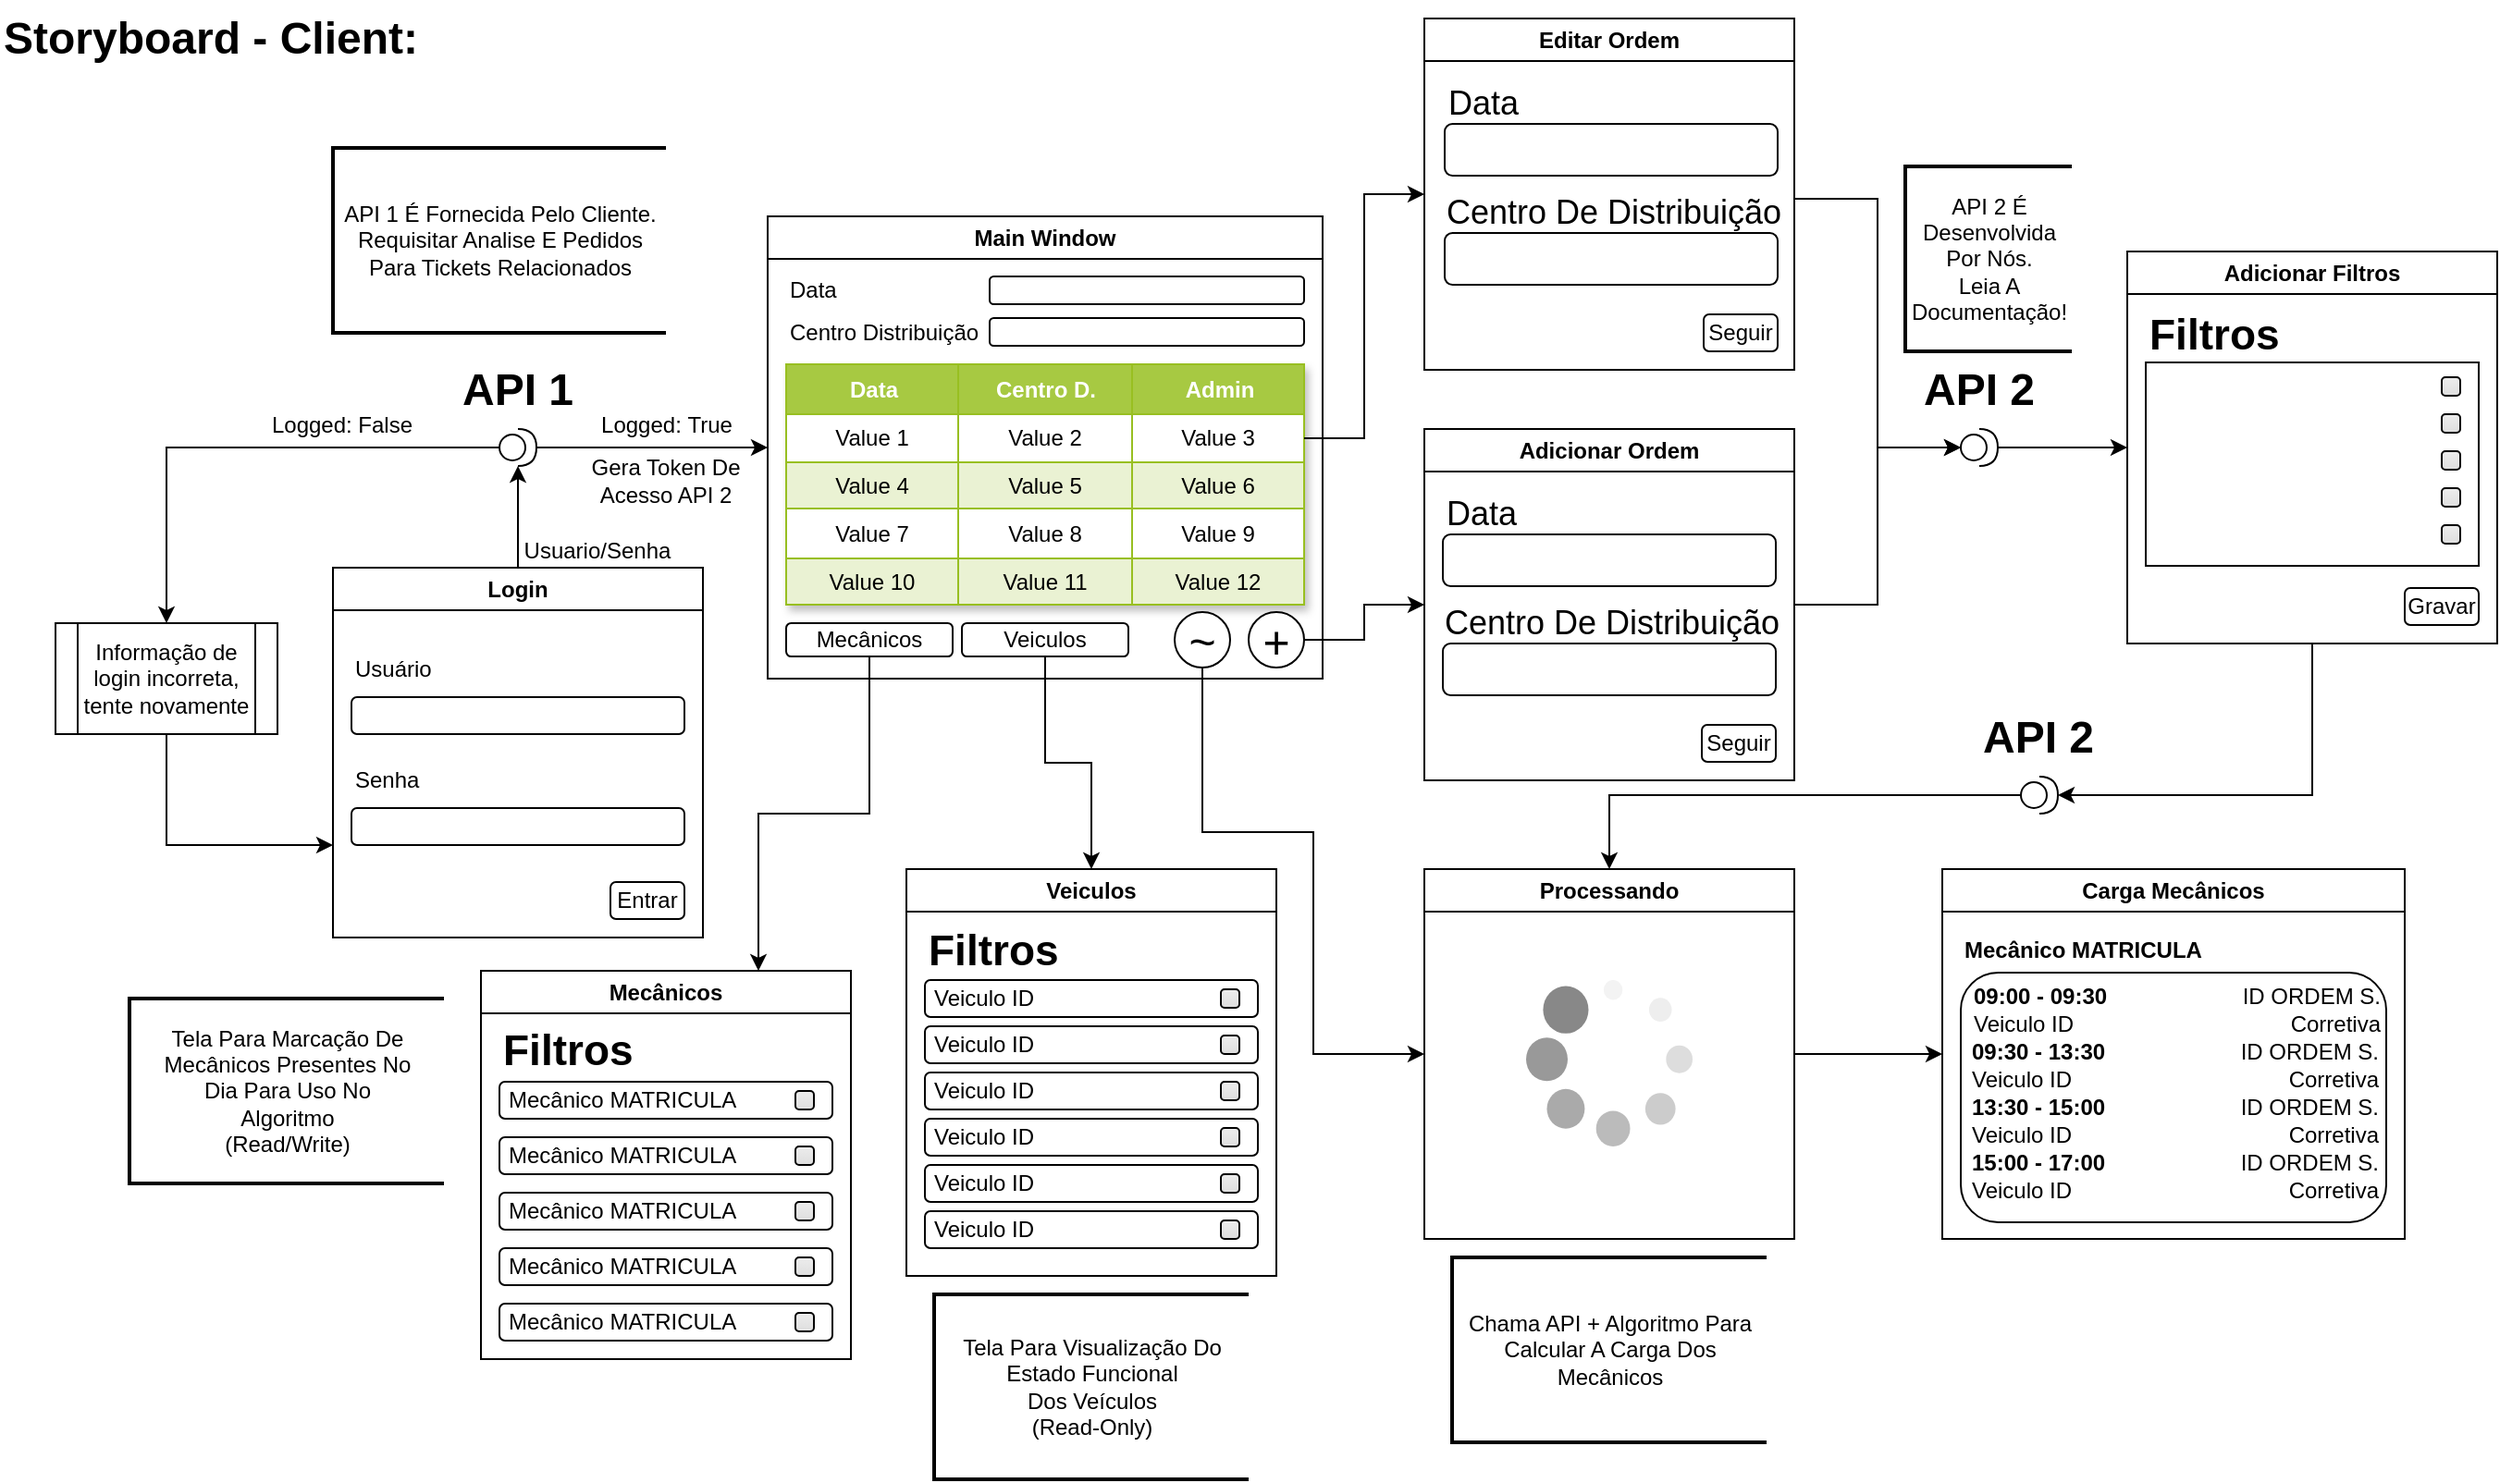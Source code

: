 <mxfile version="24.7.8">
  <diagram name="Página-1" id="UypvzC-vIWpux5qu2Guv">
    <mxGraphModel dx="1631" dy="921" grid="1" gridSize="10" guides="1" tooltips="1" connect="1" arrows="1" fold="1" page="1" pageScale="1" pageWidth="1600" pageHeight="900" math="0" shadow="0">
      <root>
        <mxCell id="0" />
        <mxCell id="1" parent="0" />
        <mxCell id="Pg5OtGE-TrAxUhYsjugq-2" value="Login" style="swimlane;whiteSpace=wrap;html=1;" parent="1" vertex="1">
          <mxGeometry x="190" y="317" width="200" height="200" as="geometry" />
        </mxCell>
        <mxCell id="Pg5OtGE-TrAxUhYsjugq-3" value="Usuário" style="text;html=1;align=left;verticalAlign=middle;resizable=0;points=[];autosize=1;strokeColor=none;fillColor=none;" parent="Pg5OtGE-TrAxUhYsjugq-2" vertex="1">
          <mxGeometry x="10" y="40" width="60" height="30" as="geometry" />
        </mxCell>
        <mxCell id="Pg5OtGE-TrAxUhYsjugq-4" value="Senha" style="text;html=1;align=left;verticalAlign=middle;resizable=0;points=[];autosize=1;strokeColor=none;fillColor=none;" parent="Pg5OtGE-TrAxUhYsjugq-2" vertex="1">
          <mxGeometry x="10" y="100" width="60" height="30" as="geometry" />
        </mxCell>
        <mxCell id="Pg5OtGE-TrAxUhYsjugq-5" value="" style="rounded=1;whiteSpace=wrap;html=1;" parent="Pg5OtGE-TrAxUhYsjugq-2" vertex="1">
          <mxGeometry x="10" y="70" width="180" height="20" as="geometry" />
        </mxCell>
        <mxCell id="Pg5OtGE-TrAxUhYsjugq-6" value="" style="rounded=1;whiteSpace=wrap;html=1;" parent="Pg5OtGE-TrAxUhYsjugq-2" vertex="1">
          <mxGeometry x="10" y="130" width="180" height="20" as="geometry" />
        </mxCell>
        <mxCell id="Pg5OtGE-TrAxUhYsjugq-7" value="Entrar" style="rounded=1;whiteSpace=wrap;html=1;" parent="Pg5OtGE-TrAxUhYsjugq-2" vertex="1">
          <mxGeometry x="150" y="170" width="40" height="20" as="geometry" />
        </mxCell>
        <mxCell id="Pg5OtGE-TrAxUhYsjugq-11" value="" style="endArrow=classic;html=1;rounded=0;exitX=0.5;exitY=0;exitDx=0;exitDy=0;" parent="1" source="Pg5OtGE-TrAxUhYsjugq-2" target="Pg5OtGE-TrAxUhYsjugq-85" edge="1">
          <mxGeometry width="50" height="50" relative="1" as="geometry">
            <mxPoint x="420" y="447" as="sourcePoint" />
            <mxPoint x="290" y="267" as="targetPoint" />
            <Array as="points" />
          </mxGeometry>
        </mxCell>
        <mxCell id="Pg5OtGE-TrAxUhYsjugq-12" value="Usuario/Senha" style="text;html=1;align=center;verticalAlign=middle;whiteSpace=wrap;rounded=0;" parent="1" vertex="1">
          <mxGeometry x="283" y="293" width="100" height="30" as="geometry" />
        </mxCell>
        <mxCell id="Pg5OtGE-TrAxUhYsjugq-13" value="Main Window" style="swimlane;whiteSpace=wrap;html=1;" parent="1" vertex="1">
          <mxGeometry x="425" y="127" width="300" height="250" as="geometry" />
        </mxCell>
        <mxCell id="Pg5OtGE-TrAxUhYsjugq-20" value="" style="rounded=1;whiteSpace=wrap;html=1;" parent="Pg5OtGE-TrAxUhYsjugq-13" vertex="1">
          <mxGeometry x="120" y="32.5" width="170" height="15" as="geometry" />
        </mxCell>
        <mxCell id="Pg5OtGE-TrAxUhYsjugq-21" value="" style="rounded=1;whiteSpace=wrap;html=1;" parent="Pg5OtGE-TrAxUhYsjugq-13" vertex="1">
          <mxGeometry x="120" y="55" width="170" height="15" as="geometry" />
        </mxCell>
        <mxCell id="Pg5OtGE-TrAxUhYsjugq-22" value="Data" style="text;html=1;align=left;verticalAlign=middle;whiteSpace=wrap;rounded=0;" parent="Pg5OtGE-TrAxUhYsjugq-13" vertex="1">
          <mxGeometry x="10" y="25" width="60" height="30" as="geometry" />
        </mxCell>
        <mxCell id="Pg5OtGE-TrAxUhYsjugq-23" value="Centro Distribuição" style="text;html=1;align=left;verticalAlign=middle;whiteSpace=wrap;rounded=0;" parent="Pg5OtGE-TrAxUhYsjugq-13" vertex="1">
          <mxGeometry x="10" y="47.5" width="110" height="30" as="geometry" />
        </mxCell>
        <mxCell id="Pg5OtGE-TrAxUhYsjugq-63" value="Assets" style="childLayout=tableLayout;recursiveResize=0;strokeColor=#98bf21;fillColor=#A7C942;shadow=1;" parent="Pg5OtGE-TrAxUhYsjugq-13" vertex="1">
          <mxGeometry x="10" y="80" width="280" height="130" as="geometry" />
        </mxCell>
        <mxCell id="Pg5OtGE-TrAxUhYsjugq-64" style="shape=tableRow;horizontal=0;startSize=0;swimlaneHead=0;swimlaneBody=0;top=0;left=0;bottom=0;right=0;dropTarget=0;collapsible=0;recursiveResize=0;expand=0;fontStyle=0;strokeColor=inherit;fillColor=#ffffff;" parent="Pg5OtGE-TrAxUhYsjugq-63" vertex="1">
          <mxGeometry width="280" height="27" as="geometry" />
        </mxCell>
        <mxCell id="Pg5OtGE-TrAxUhYsjugq-65" value="Data" style="connectable=0;recursiveResize=0;strokeColor=inherit;fillColor=#A7C942;align=center;fontStyle=1;fontColor=#FFFFFF;html=1;" parent="Pg5OtGE-TrAxUhYsjugq-64" vertex="1">
          <mxGeometry width="93" height="27" as="geometry">
            <mxRectangle width="93" height="27" as="alternateBounds" />
          </mxGeometry>
        </mxCell>
        <mxCell id="Pg5OtGE-TrAxUhYsjugq-66" value="Centro D." style="connectable=0;recursiveResize=0;strokeColor=inherit;fillColor=#A7C942;align=center;fontStyle=1;fontColor=#FFFFFF;html=1;" parent="Pg5OtGE-TrAxUhYsjugq-64" vertex="1">
          <mxGeometry x="93" width="94" height="27" as="geometry">
            <mxRectangle width="94" height="27" as="alternateBounds" />
          </mxGeometry>
        </mxCell>
        <mxCell id="Pg5OtGE-TrAxUhYsjugq-67" value="Admin" style="connectable=0;recursiveResize=0;strokeColor=inherit;fillColor=#A7C942;align=center;fontStyle=1;fontColor=#FFFFFF;html=1;" parent="Pg5OtGE-TrAxUhYsjugq-64" vertex="1">
          <mxGeometry x="187" width="93" height="27" as="geometry">
            <mxRectangle width="93" height="27" as="alternateBounds" />
          </mxGeometry>
        </mxCell>
        <mxCell id="Pg5OtGE-TrAxUhYsjugq-68" value="" style="shape=tableRow;horizontal=0;startSize=0;swimlaneHead=0;swimlaneBody=0;top=0;left=0;bottom=0;right=0;dropTarget=0;collapsible=0;recursiveResize=0;expand=0;fontStyle=0;strokeColor=inherit;fillColor=#ffffff;" parent="Pg5OtGE-TrAxUhYsjugq-63" vertex="1">
          <mxGeometry y="27" width="280" height="26" as="geometry" />
        </mxCell>
        <mxCell id="Pg5OtGE-TrAxUhYsjugq-69" value="Value 1" style="connectable=0;recursiveResize=0;strokeColor=inherit;fillColor=inherit;align=center;whiteSpace=wrap;html=1;" parent="Pg5OtGE-TrAxUhYsjugq-68" vertex="1">
          <mxGeometry width="93" height="26" as="geometry">
            <mxRectangle width="93" height="26" as="alternateBounds" />
          </mxGeometry>
        </mxCell>
        <mxCell id="Pg5OtGE-TrAxUhYsjugq-70" value="Value 2" style="connectable=0;recursiveResize=0;strokeColor=inherit;fillColor=inherit;align=center;whiteSpace=wrap;html=1;" parent="Pg5OtGE-TrAxUhYsjugq-68" vertex="1">
          <mxGeometry x="93" width="94" height="26" as="geometry">
            <mxRectangle width="94" height="26" as="alternateBounds" />
          </mxGeometry>
        </mxCell>
        <mxCell id="Pg5OtGE-TrAxUhYsjugq-71" value="Value 3" style="connectable=0;recursiveResize=0;strokeColor=inherit;fillColor=inherit;align=center;whiteSpace=wrap;html=1;" parent="Pg5OtGE-TrAxUhYsjugq-68" vertex="1">
          <mxGeometry x="187" width="93" height="26" as="geometry">
            <mxRectangle width="93" height="26" as="alternateBounds" />
          </mxGeometry>
        </mxCell>
        <mxCell id="Pg5OtGE-TrAxUhYsjugq-72" value="" style="shape=tableRow;horizontal=0;startSize=0;swimlaneHead=0;swimlaneBody=0;top=0;left=0;bottom=0;right=0;dropTarget=0;collapsible=0;recursiveResize=0;expand=0;fontStyle=1;strokeColor=inherit;fillColor=#EAF2D3;" parent="Pg5OtGE-TrAxUhYsjugq-63" vertex="1">
          <mxGeometry y="53" width="280" height="25" as="geometry" />
        </mxCell>
        <mxCell id="Pg5OtGE-TrAxUhYsjugq-73" value="Value 4" style="connectable=0;recursiveResize=0;strokeColor=inherit;fillColor=inherit;whiteSpace=wrap;html=1;" parent="Pg5OtGE-TrAxUhYsjugq-72" vertex="1">
          <mxGeometry width="93" height="25" as="geometry">
            <mxRectangle width="93" height="25" as="alternateBounds" />
          </mxGeometry>
        </mxCell>
        <mxCell id="Pg5OtGE-TrAxUhYsjugq-74" value="Value 5" style="connectable=0;recursiveResize=0;strokeColor=inherit;fillColor=inherit;whiteSpace=wrap;html=1;" parent="Pg5OtGE-TrAxUhYsjugq-72" vertex="1">
          <mxGeometry x="93" width="94" height="25" as="geometry">
            <mxRectangle width="94" height="25" as="alternateBounds" />
          </mxGeometry>
        </mxCell>
        <mxCell id="Pg5OtGE-TrAxUhYsjugq-75" value="Value 6" style="connectable=0;recursiveResize=0;strokeColor=inherit;fillColor=inherit;whiteSpace=wrap;html=1;" parent="Pg5OtGE-TrAxUhYsjugq-72" vertex="1">
          <mxGeometry x="187" width="93" height="25" as="geometry">
            <mxRectangle width="93" height="25" as="alternateBounds" />
          </mxGeometry>
        </mxCell>
        <mxCell id="Pg5OtGE-TrAxUhYsjugq-76" value="" style="shape=tableRow;horizontal=0;startSize=0;swimlaneHead=0;swimlaneBody=0;top=0;left=0;bottom=0;right=0;dropTarget=0;collapsible=0;recursiveResize=0;expand=0;fontStyle=0;strokeColor=inherit;fillColor=#ffffff;" parent="Pg5OtGE-TrAxUhYsjugq-63" vertex="1">
          <mxGeometry y="78" width="280" height="27" as="geometry" />
        </mxCell>
        <mxCell id="Pg5OtGE-TrAxUhYsjugq-77" value="Value 7" style="connectable=0;recursiveResize=0;strokeColor=inherit;fillColor=inherit;fontStyle=0;align=center;whiteSpace=wrap;html=1;" parent="Pg5OtGE-TrAxUhYsjugq-76" vertex="1">
          <mxGeometry width="93" height="27" as="geometry">
            <mxRectangle width="93" height="27" as="alternateBounds" />
          </mxGeometry>
        </mxCell>
        <mxCell id="Pg5OtGE-TrAxUhYsjugq-78" value="Value 8" style="connectable=0;recursiveResize=0;strokeColor=inherit;fillColor=inherit;fontStyle=0;align=center;whiteSpace=wrap;html=1;" parent="Pg5OtGE-TrAxUhYsjugq-76" vertex="1">
          <mxGeometry x="93" width="94" height="27" as="geometry">
            <mxRectangle width="94" height="27" as="alternateBounds" />
          </mxGeometry>
        </mxCell>
        <mxCell id="Pg5OtGE-TrAxUhYsjugq-79" value="Value 9" style="connectable=0;recursiveResize=0;strokeColor=inherit;fillColor=inherit;fontStyle=0;align=center;whiteSpace=wrap;html=1;" parent="Pg5OtGE-TrAxUhYsjugq-76" vertex="1">
          <mxGeometry x="187" width="93" height="27" as="geometry">
            <mxRectangle width="93" height="27" as="alternateBounds" />
          </mxGeometry>
        </mxCell>
        <mxCell id="Pg5OtGE-TrAxUhYsjugq-80" value="" style="shape=tableRow;horizontal=0;startSize=0;swimlaneHead=0;swimlaneBody=0;top=0;left=0;bottom=0;right=0;dropTarget=0;collapsible=0;recursiveResize=0;expand=0;fontStyle=1;strokeColor=inherit;fillColor=#EAF2D3;" parent="Pg5OtGE-TrAxUhYsjugq-63" vertex="1">
          <mxGeometry y="105" width="280" height="25" as="geometry" />
        </mxCell>
        <mxCell id="Pg5OtGE-TrAxUhYsjugq-81" value="Value 10" style="connectable=0;recursiveResize=0;strokeColor=inherit;fillColor=inherit;whiteSpace=wrap;html=1;" parent="Pg5OtGE-TrAxUhYsjugq-80" vertex="1">
          <mxGeometry width="93" height="25" as="geometry">
            <mxRectangle width="93" height="25" as="alternateBounds" />
          </mxGeometry>
        </mxCell>
        <mxCell id="Pg5OtGE-TrAxUhYsjugq-82" value="Value 11" style="connectable=0;recursiveResize=0;strokeColor=inherit;fillColor=inherit;whiteSpace=wrap;html=1;" parent="Pg5OtGE-TrAxUhYsjugq-80" vertex="1">
          <mxGeometry x="93" width="94" height="25" as="geometry">
            <mxRectangle width="94" height="25" as="alternateBounds" />
          </mxGeometry>
        </mxCell>
        <mxCell id="Pg5OtGE-TrAxUhYsjugq-83" value="Value 12" style="connectable=0;recursiveResize=0;strokeColor=inherit;fillColor=inherit;whiteSpace=wrap;html=1;" parent="Pg5OtGE-TrAxUhYsjugq-80" vertex="1">
          <mxGeometry x="187" width="93" height="25" as="geometry">
            <mxRectangle width="93" height="25" as="alternateBounds" />
          </mxGeometry>
        </mxCell>
        <mxCell id="Pg5OtGE-TrAxUhYsjugq-91" value="Mecânicos" style="rounded=1;whiteSpace=wrap;html=1;" parent="Pg5OtGE-TrAxUhYsjugq-13" vertex="1">
          <mxGeometry x="10" y="220" width="90" height="18" as="geometry" />
        </mxCell>
        <mxCell id="Pg5OtGE-TrAxUhYsjugq-93" value="Veiculos" style="rounded=1;whiteSpace=wrap;html=1;" parent="Pg5OtGE-TrAxUhYsjugq-13" vertex="1">
          <mxGeometry x="105" y="220" width="90" height="18" as="geometry" />
        </mxCell>
        <mxCell id="Pg5OtGE-TrAxUhYsjugq-94" value="&lt;div style=&quot;&quot;&gt;&lt;span style=&quot;font-size: 25px; background-color: initial;&quot;&gt;+&lt;/span&gt;&lt;/div&gt;" style="ellipse;whiteSpace=wrap;html=1;aspect=fixed;align=center;" parent="Pg5OtGE-TrAxUhYsjugq-13" vertex="1">
          <mxGeometry x="260" y="214" width="30" height="30" as="geometry" />
        </mxCell>
        <mxCell id="DLG6-hINE5JvA-Bb-kWW-76" value="&lt;div style=&quot;&quot;&gt;&lt;span style=&quot;font-size: 25px;&quot;&gt;~&lt;/span&gt;&lt;/div&gt;" style="ellipse;whiteSpace=wrap;html=1;aspect=fixed;align=center;" vertex="1" parent="Pg5OtGE-TrAxUhYsjugq-13">
          <mxGeometry x="220" y="214" width="30" height="30" as="geometry" />
        </mxCell>
        <mxCell id="DLG6-hINE5JvA-Bb-kWW-80" style="edgeStyle=orthogonalEdgeStyle;rounded=0;orthogonalLoop=1;jettySize=auto;html=1;exitX=0.5;exitY=1;exitDx=0;exitDy=0;entryX=0;entryY=0.75;entryDx=0;entryDy=0;" edge="1" parent="1" source="Pg5OtGE-TrAxUhYsjugq-14" target="Pg5OtGE-TrAxUhYsjugq-2">
          <mxGeometry relative="1" as="geometry" />
        </mxCell>
        <mxCell id="Pg5OtGE-TrAxUhYsjugq-14" value="Informação de login incorreta, tente novamente" style="shape=process;whiteSpace=wrap;html=1;backgroundOutline=1;" parent="1" vertex="1">
          <mxGeometry x="40" y="347" width="120" height="60" as="geometry" />
        </mxCell>
        <mxCell id="Pg5OtGE-TrAxUhYsjugq-16" value="Logged: False" style="text;html=1;align=center;verticalAlign=middle;whiteSpace=wrap;rounded=0;" parent="1" vertex="1">
          <mxGeometry x="150" y="225" width="90" height="30" as="geometry" />
        </mxCell>
        <mxCell id="Pg5OtGE-TrAxUhYsjugq-17" value="" style="endArrow=classic;html=1;rounded=0;exitX=1;exitY=0.5;exitDx=0;exitDy=0;entryX=0;entryY=0.5;entryDx=0;entryDy=0;exitPerimeter=0;" parent="1" source="Pg5OtGE-TrAxUhYsjugq-85" target="Pg5OtGE-TrAxUhYsjugq-13" edge="1">
          <mxGeometry width="50" height="50" relative="1" as="geometry">
            <mxPoint x="325" y="252" as="sourcePoint" />
            <mxPoint x="470" y="395" as="targetPoint" />
            <Array as="points" />
          </mxGeometry>
        </mxCell>
        <mxCell id="Pg5OtGE-TrAxUhYsjugq-18" value="Logged:&amp;nbsp;&lt;span style=&quot;background-color: initial;&quot;&gt;True&lt;/span&gt;" style="text;html=1;align=center;verticalAlign=middle;resizable=0;points=[];autosize=1;strokeColor=none;fillColor=none;" parent="1" vertex="1">
          <mxGeometry x="325" y="225" width="90" height="30" as="geometry" />
        </mxCell>
        <mxCell id="Pg5OtGE-TrAxUhYsjugq-84" value="API 1 É Fornecida Pelo Cliente.&lt;div&gt;Requisitar Analise E Pedidos&lt;/div&gt;&lt;div&gt;Para Tickets Relacionados&lt;/div&gt;" style="strokeWidth=2;html=1;shape=mxgraph.flowchart.annotation_1;align=center;pointerEvents=1;" parent="1" vertex="1">
          <mxGeometry x="190" y="90" width="180" height="100" as="geometry" />
        </mxCell>
        <mxCell id="DLG6-hINE5JvA-Bb-kWW-83" style="edgeStyle=orthogonalEdgeStyle;rounded=0;orthogonalLoop=1;jettySize=auto;html=1;exitX=0;exitY=0.5;exitDx=0;exitDy=0;exitPerimeter=0;entryX=0.5;entryY=0;entryDx=0;entryDy=0;" edge="1" parent="1" source="Pg5OtGE-TrAxUhYsjugq-85" target="Pg5OtGE-TrAxUhYsjugq-14">
          <mxGeometry relative="1" as="geometry" />
        </mxCell>
        <mxCell id="Pg5OtGE-TrAxUhYsjugq-85" value="&lt;h1 style=&quot;&quot;&gt;&lt;br&gt;&lt;/h1&gt;" style="shape=providedRequiredInterface;html=1;verticalLabelPosition=bottom;sketch=0;align=center;" parent="1" vertex="1">
          <mxGeometry x="280" y="242" width="20" height="20" as="geometry" />
        </mxCell>
        <mxCell id="Pg5OtGE-TrAxUhYsjugq-90" value="&lt;h1 style=&quot;margin-top: 0px;&quot;&gt;&lt;span style=&quot;background-color: initial;&quot;&gt;API 1&lt;/span&gt;&lt;br&gt;&lt;/h1&gt;" style="text;html=1;whiteSpace=wrap;overflow=hidden;rounded=0;" parent="1" vertex="1">
          <mxGeometry x="258" y="200" width="64" height="42" as="geometry" />
        </mxCell>
        <mxCell id="DLG6-hINE5JvA-Bb-kWW-4" value="Mecânicos" style="swimlane;whiteSpace=wrap;html=1;" vertex="1" parent="1">
          <mxGeometry x="270" y="535" width="200" height="210" as="geometry" />
        </mxCell>
        <mxCell id="DLG6-hINE5JvA-Bb-kWW-11" value="" style="rounded=1;whiteSpace=wrap;html=1;" vertex="1" parent="DLG6-hINE5JvA-Bb-kWW-4">
          <mxGeometry x="10" y="180" width="180" height="20" as="geometry" />
        </mxCell>
        <mxCell id="DLG6-hINE5JvA-Bb-kWW-10" value="" style="rounded=1;whiteSpace=wrap;html=1;" vertex="1" parent="DLG6-hINE5JvA-Bb-kWW-4">
          <mxGeometry x="10" y="150" width="180" height="20" as="geometry" />
        </mxCell>
        <mxCell id="DLG6-hINE5JvA-Bb-kWW-9" value="" style="rounded=1;whiteSpace=wrap;html=1;" vertex="1" parent="DLG6-hINE5JvA-Bb-kWW-4">
          <mxGeometry x="10" y="120" width="180" height="20" as="geometry" />
        </mxCell>
        <mxCell id="DLG6-hINE5JvA-Bb-kWW-8" value="" style="rounded=1;whiteSpace=wrap;html=1;" vertex="1" parent="DLG6-hINE5JvA-Bb-kWW-4">
          <mxGeometry x="10" y="90" width="180" height="20" as="geometry" />
        </mxCell>
        <mxCell id="DLG6-hINE5JvA-Bb-kWW-7" value="" style="rounded=1;whiteSpace=wrap;html=1;" vertex="1" parent="DLG6-hINE5JvA-Bb-kWW-4">
          <mxGeometry x="10" y="60" width="180" height="20" as="geometry" />
        </mxCell>
        <mxCell id="DLG6-hINE5JvA-Bb-kWW-13" value="&lt;b&gt;&lt;font style=&quot;font-size: 23px;&quot;&gt;Filtros&lt;/font&gt;&lt;/b&gt;" style="text;html=1;align=left;verticalAlign=middle;whiteSpace=wrap;rounded=0;" vertex="1" parent="DLG6-hINE5JvA-Bb-kWW-4">
          <mxGeometry x="10" y="28" width="107" height="30" as="geometry" />
        </mxCell>
        <mxCell id="DLG6-hINE5JvA-Bb-kWW-14" value="Mecânico MATRICULA" style="text;html=1;align=left;verticalAlign=middle;whiteSpace=wrap;rounded=0;" vertex="1" parent="DLG6-hINE5JvA-Bb-kWW-4">
          <mxGeometry x="13" y="55" width="160" height="30" as="geometry" />
        </mxCell>
        <mxCell id="DLG6-hINE5JvA-Bb-kWW-15" value="Mecânico MATRICULA" style="text;html=1;align=left;verticalAlign=middle;whiteSpace=wrap;rounded=0;" vertex="1" parent="DLG6-hINE5JvA-Bb-kWW-4">
          <mxGeometry x="13" y="85" width="160" height="30" as="geometry" />
        </mxCell>
        <mxCell id="DLG6-hINE5JvA-Bb-kWW-16" value="Mecânico MATRICULA" style="text;html=1;align=left;verticalAlign=middle;whiteSpace=wrap;rounded=0;" vertex="1" parent="DLG6-hINE5JvA-Bb-kWW-4">
          <mxGeometry x="13" y="115" width="160" height="30" as="geometry" />
        </mxCell>
        <mxCell id="DLG6-hINE5JvA-Bb-kWW-17" value="Mecânico MATRICULA" style="text;html=1;align=left;verticalAlign=middle;whiteSpace=wrap;rounded=0;" vertex="1" parent="DLG6-hINE5JvA-Bb-kWW-4">
          <mxGeometry x="13" y="145" width="160" height="30" as="geometry" />
        </mxCell>
        <mxCell id="DLG6-hINE5JvA-Bb-kWW-18" value="Mecânico MATRICULA" style="text;html=1;align=left;verticalAlign=middle;whiteSpace=wrap;rounded=0;" vertex="1" parent="DLG6-hINE5JvA-Bb-kWW-4">
          <mxGeometry x="13" y="175" width="160" height="30" as="geometry" />
        </mxCell>
        <mxCell id="DLG6-hINE5JvA-Bb-kWW-20" value="" style="html=1;shadow=0;dashed=0;shape=mxgraph.bootstrap.checkbox2;labelPosition=right;verticalLabelPosition=middle;align=left;verticalAlign=middle;gradientColor=#DEDEDE;fillColor=#EDEDED;checked=0;spacing=5;checkedFill=#0085FC;checkedStroke=#ffffff;sketch=0;" vertex="1" parent="DLG6-hINE5JvA-Bb-kWW-4">
          <mxGeometry x="170" y="65" width="10" height="10" as="geometry" />
        </mxCell>
        <mxCell id="DLG6-hINE5JvA-Bb-kWW-21" value="" style="html=1;shadow=0;dashed=0;shape=mxgraph.bootstrap.checkbox2;labelPosition=right;verticalLabelPosition=middle;align=left;verticalAlign=middle;gradientColor=#DEDEDE;fillColor=#EDEDED;checked=0;spacing=5;checkedFill=#0085FC;checkedStroke=#ffffff;sketch=0;" vertex="1" parent="DLG6-hINE5JvA-Bb-kWW-4">
          <mxGeometry x="170" y="95" width="10" height="10" as="geometry" />
        </mxCell>
        <mxCell id="DLG6-hINE5JvA-Bb-kWW-22" value="" style="html=1;shadow=0;dashed=0;shape=mxgraph.bootstrap.checkbox2;labelPosition=right;verticalLabelPosition=middle;align=left;verticalAlign=middle;gradientColor=#DEDEDE;fillColor=#EDEDED;checked=0;spacing=5;checkedFill=#0085FC;checkedStroke=#ffffff;sketch=0;" vertex="1" parent="DLG6-hINE5JvA-Bb-kWW-4">
          <mxGeometry x="170" y="125" width="10" height="10" as="geometry" />
        </mxCell>
        <mxCell id="DLG6-hINE5JvA-Bb-kWW-23" value="" style="html=1;shadow=0;dashed=0;shape=mxgraph.bootstrap.checkbox2;labelPosition=right;verticalLabelPosition=middle;align=left;verticalAlign=middle;gradientColor=#DEDEDE;fillColor=#EDEDED;checked=0;spacing=5;checkedFill=#0085FC;checkedStroke=#ffffff;sketch=0;" vertex="1" parent="DLG6-hINE5JvA-Bb-kWW-4">
          <mxGeometry x="170" y="155" width="10" height="10" as="geometry" />
        </mxCell>
        <mxCell id="DLG6-hINE5JvA-Bb-kWW-24" value="" style="html=1;shadow=0;dashed=0;shape=mxgraph.bootstrap.checkbox2;labelPosition=right;verticalLabelPosition=middle;align=left;verticalAlign=middle;gradientColor=#DEDEDE;fillColor=#EDEDED;checked=0;spacing=5;checkedFill=#0085FC;checkedStroke=#ffffff;sketch=0;" vertex="1" parent="DLG6-hINE5JvA-Bb-kWW-4">
          <mxGeometry x="170" y="185" width="10" height="10" as="geometry" />
        </mxCell>
        <mxCell id="DLG6-hINE5JvA-Bb-kWW-5" value="Veiculos" style="swimlane;whiteSpace=wrap;html=1;" vertex="1" parent="1">
          <mxGeometry x="500" y="480" width="200" height="220" as="geometry" />
        </mxCell>
        <mxCell id="DLG6-hINE5JvA-Bb-kWW-30" value="" style="rounded=1;whiteSpace=wrap;html=1;" vertex="1" parent="DLG6-hINE5JvA-Bb-kWW-5">
          <mxGeometry x="10" y="60" width="180" height="20" as="geometry" />
        </mxCell>
        <mxCell id="DLG6-hINE5JvA-Bb-kWW-32" value="" style="html=1;shadow=0;dashed=0;shape=mxgraph.bootstrap.checkbox2;labelPosition=right;verticalLabelPosition=middle;align=left;verticalAlign=middle;gradientColor=#DEDEDE;fillColor=#EDEDED;checked=0;spacing=5;checkedFill=#0085FC;checkedStroke=#ffffff;sketch=0;" vertex="1" parent="DLG6-hINE5JvA-Bb-kWW-5">
          <mxGeometry x="170" y="65" width="10" height="10" as="geometry" />
        </mxCell>
        <mxCell id="DLG6-hINE5JvA-Bb-kWW-33" value="" style="rounded=1;whiteSpace=wrap;html=1;" vertex="1" parent="DLG6-hINE5JvA-Bb-kWW-5">
          <mxGeometry x="10" y="85" width="180" height="20" as="geometry" />
        </mxCell>
        <mxCell id="DLG6-hINE5JvA-Bb-kWW-35" value="" style="html=1;shadow=0;dashed=0;shape=mxgraph.bootstrap.checkbox2;labelPosition=right;verticalLabelPosition=middle;align=left;verticalAlign=middle;gradientColor=#DEDEDE;fillColor=#EDEDED;checked=0;spacing=5;checkedFill=#0085FC;checkedStroke=#ffffff;sketch=0;" vertex="1" parent="DLG6-hINE5JvA-Bb-kWW-5">
          <mxGeometry x="170" y="90" width="10" height="10" as="geometry" />
        </mxCell>
        <mxCell id="DLG6-hINE5JvA-Bb-kWW-36" value="" style="rounded=1;whiteSpace=wrap;html=1;" vertex="1" parent="DLG6-hINE5JvA-Bb-kWW-5">
          <mxGeometry x="10" y="110" width="180" height="20" as="geometry" />
        </mxCell>
        <mxCell id="DLG6-hINE5JvA-Bb-kWW-38" value="" style="html=1;shadow=0;dashed=0;shape=mxgraph.bootstrap.checkbox2;labelPosition=right;verticalLabelPosition=middle;align=left;verticalAlign=middle;gradientColor=#DEDEDE;fillColor=#EDEDED;checked=0;spacing=5;checkedFill=#0085FC;checkedStroke=#ffffff;sketch=0;" vertex="1" parent="DLG6-hINE5JvA-Bb-kWW-5">
          <mxGeometry x="170" y="115" width="10" height="10" as="geometry" />
        </mxCell>
        <mxCell id="DLG6-hINE5JvA-Bb-kWW-39" value="" style="rounded=1;whiteSpace=wrap;html=1;" vertex="1" parent="DLG6-hINE5JvA-Bb-kWW-5">
          <mxGeometry x="10" y="135" width="180" height="20" as="geometry" />
        </mxCell>
        <mxCell id="DLG6-hINE5JvA-Bb-kWW-41" value="" style="html=1;shadow=0;dashed=0;shape=mxgraph.bootstrap.checkbox2;labelPosition=right;verticalLabelPosition=middle;align=left;verticalAlign=middle;gradientColor=#DEDEDE;fillColor=#EDEDED;checked=0;spacing=5;checkedFill=#0085FC;checkedStroke=#ffffff;sketch=0;" vertex="1" parent="DLG6-hINE5JvA-Bb-kWW-5">
          <mxGeometry x="170" y="140" width="10" height="10" as="geometry" />
        </mxCell>
        <mxCell id="DLG6-hINE5JvA-Bb-kWW-42" value="" style="rounded=1;whiteSpace=wrap;html=1;" vertex="1" parent="DLG6-hINE5JvA-Bb-kWW-5">
          <mxGeometry x="10" y="160" width="180" height="20" as="geometry" />
        </mxCell>
        <mxCell id="DLG6-hINE5JvA-Bb-kWW-44" value="" style="html=1;shadow=0;dashed=0;shape=mxgraph.bootstrap.checkbox2;labelPosition=right;verticalLabelPosition=middle;align=left;verticalAlign=middle;gradientColor=#DEDEDE;fillColor=#EDEDED;checked=0;spacing=5;checkedFill=#0085FC;checkedStroke=#ffffff;sketch=0;" vertex="1" parent="DLG6-hINE5JvA-Bb-kWW-5">
          <mxGeometry x="170" y="165" width="10" height="10" as="geometry" />
        </mxCell>
        <mxCell id="DLG6-hINE5JvA-Bb-kWW-45" value="" style="rounded=1;whiteSpace=wrap;html=1;" vertex="1" parent="DLG6-hINE5JvA-Bb-kWW-5">
          <mxGeometry x="10" y="185" width="180" height="20" as="geometry" />
        </mxCell>
        <mxCell id="DLG6-hINE5JvA-Bb-kWW-47" value="" style="html=1;shadow=0;dashed=0;shape=mxgraph.bootstrap.checkbox2;labelPosition=right;verticalLabelPosition=middle;align=left;verticalAlign=middle;gradientColor=#DEDEDE;fillColor=#EDEDED;checked=0;spacing=5;checkedFill=#0085FC;checkedStroke=#ffffff;sketch=0;" vertex="1" parent="DLG6-hINE5JvA-Bb-kWW-5">
          <mxGeometry x="170" y="190" width="10" height="10" as="geometry" />
        </mxCell>
        <mxCell id="DLG6-hINE5JvA-Bb-kWW-49" value="Veiculo ID" style="text;html=1;align=left;verticalAlign=middle;whiteSpace=wrap;rounded=0;" vertex="1" parent="DLG6-hINE5JvA-Bb-kWW-5">
          <mxGeometry x="13" y="55" width="160" height="30" as="geometry" />
        </mxCell>
        <mxCell id="DLG6-hINE5JvA-Bb-kWW-50" value="Veiculo ID" style="text;html=1;align=left;verticalAlign=middle;whiteSpace=wrap;rounded=0;" vertex="1" parent="DLG6-hINE5JvA-Bb-kWW-5">
          <mxGeometry x="13" y="80" width="160" height="30" as="geometry" />
        </mxCell>
        <mxCell id="DLG6-hINE5JvA-Bb-kWW-51" value="Veiculo ID" style="text;html=1;align=left;verticalAlign=middle;whiteSpace=wrap;rounded=0;" vertex="1" parent="DLG6-hINE5JvA-Bb-kWW-5">
          <mxGeometry x="13" y="105" width="160" height="30" as="geometry" />
        </mxCell>
        <mxCell id="DLG6-hINE5JvA-Bb-kWW-52" value="Veiculo ID" style="text;html=1;align=left;verticalAlign=middle;whiteSpace=wrap;rounded=0;" vertex="1" parent="DLG6-hINE5JvA-Bb-kWW-5">
          <mxGeometry x="13" y="130" width="160" height="30" as="geometry" />
        </mxCell>
        <mxCell id="DLG6-hINE5JvA-Bb-kWW-53" value="Veiculo ID" style="text;html=1;align=left;verticalAlign=middle;whiteSpace=wrap;rounded=0;" vertex="1" parent="DLG6-hINE5JvA-Bb-kWW-5">
          <mxGeometry x="13" y="155" width="160" height="30" as="geometry" />
        </mxCell>
        <mxCell id="DLG6-hINE5JvA-Bb-kWW-54" value="Veiculo ID" style="text;html=1;align=left;verticalAlign=middle;whiteSpace=wrap;rounded=0;" vertex="1" parent="DLG6-hINE5JvA-Bb-kWW-5">
          <mxGeometry x="13" y="180" width="160" height="30" as="geometry" />
        </mxCell>
        <mxCell id="DLG6-hINE5JvA-Bb-kWW-60" value="&lt;b&gt;&lt;font style=&quot;font-size: 23px;&quot;&gt;Filtros&lt;/font&gt;&lt;/b&gt;" style="text;html=1;align=left;verticalAlign=middle;whiteSpace=wrap;rounded=0;" vertex="1" parent="DLG6-hINE5JvA-Bb-kWW-5">
          <mxGeometry x="10" y="29" width="107" height="30" as="geometry" />
        </mxCell>
        <mxCell id="DLG6-hINE5JvA-Bb-kWW-25" value="Tela Para Marcação De&lt;div&gt;Mecânicos Presentes No&lt;/div&gt;&lt;div&gt;Dia Para Uso No&lt;/div&gt;&lt;div&gt;Algoritmo&lt;/div&gt;&lt;div&gt;(Read/Write)&lt;/div&gt;" style="strokeWidth=2;html=1;shape=mxgraph.flowchart.annotation_1;align=center;pointerEvents=1;" vertex="1" parent="1">
          <mxGeometry x="80" y="550" width="170" height="100" as="geometry" />
        </mxCell>
        <mxCell id="DLG6-hINE5JvA-Bb-kWW-26" value="Tela Para Visualização Do&lt;br&gt;&lt;div&gt;Estado Funcional&lt;/div&gt;&lt;div&gt;Dos Veículos&lt;/div&gt;&lt;div&gt;(Read-Only)&lt;/div&gt;" style="strokeWidth=2;html=1;shape=mxgraph.flowchart.annotation_1;align=center;pointerEvents=1;" vertex="1" parent="1">
          <mxGeometry x="515" y="710" width="170" height="100" as="geometry" />
        </mxCell>
        <mxCell id="DLG6-hINE5JvA-Bb-kWW-55" value="Adicionar Ordem" style="swimlane;whiteSpace=wrap;html=1;" vertex="1" parent="1">
          <mxGeometry x="780" y="242" width="200" height="190" as="geometry" />
        </mxCell>
        <mxCell id="DLG6-hINE5JvA-Bb-kWW-61" value="" style="rounded=1;whiteSpace=wrap;html=1;" vertex="1" parent="DLG6-hINE5JvA-Bb-kWW-55">
          <mxGeometry x="10" y="57" width="180" height="28" as="geometry" />
        </mxCell>
        <mxCell id="DLG6-hINE5JvA-Bb-kWW-62" value="&lt;font style=&quot;font-size: 18px;&quot;&gt;Data&lt;/font&gt;" style="text;html=1;align=left;verticalAlign=middle;whiteSpace=wrap;rounded=0;" vertex="1" parent="DLG6-hINE5JvA-Bb-kWW-55">
          <mxGeometry x="10" y="31" width="60" height="30" as="geometry" />
        </mxCell>
        <mxCell id="DLG6-hINE5JvA-Bb-kWW-63" value="" style="rounded=1;whiteSpace=wrap;html=1;" vertex="1" parent="DLG6-hINE5JvA-Bb-kWW-55">
          <mxGeometry x="10" y="116" width="180" height="28" as="geometry" />
        </mxCell>
        <mxCell id="DLG6-hINE5JvA-Bb-kWW-64" value="&lt;font style=&quot;font-size: 18px;&quot;&gt;Centro De Distribuição&lt;/font&gt;" style="text;html=1;align=left;verticalAlign=middle;whiteSpace=wrap;rounded=0;" vertex="1" parent="DLG6-hINE5JvA-Bb-kWW-55">
          <mxGeometry x="9" y="90" width="190" height="30" as="geometry" />
        </mxCell>
        <mxCell id="DLG6-hINE5JvA-Bb-kWW-65" value="Seguir" style="rounded=1;whiteSpace=wrap;html=1;" vertex="1" parent="DLG6-hINE5JvA-Bb-kWW-55">
          <mxGeometry x="150" y="160" width="40" height="20" as="geometry" />
        </mxCell>
        <mxCell id="DLG6-hINE5JvA-Bb-kWW-57" value="Editar Ordem" style="swimlane;whiteSpace=wrap;html=1;startSize=23;" vertex="1" parent="1">
          <mxGeometry x="780" y="20" width="200" height="190" as="geometry">
            <mxRectangle x="780" y="20" width="110" height="30" as="alternateBounds" />
          </mxGeometry>
        </mxCell>
        <mxCell id="DLG6-hINE5JvA-Bb-kWW-87" value="" style="rounded=1;whiteSpace=wrap;html=1;" vertex="1" parent="DLG6-hINE5JvA-Bb-kWW-57">
          <mxGeometry x="11" y="57" width="180" height="28" as="geometry" />
        </mxCell>
        <mxCell id="DLG6-hINE5JvA-Bb-kWW-88" value="&lt;font style=&quot;font-size: 18px;&quot;&gt;Data&lt;/font&gt;" style="text;html=1;align=left;verticalAlign=middle;whiteSpace=wrap;rounded=0;" vertex="1" parent="DLG6-hINE5JvA-Bb-kWW-57">
          <mxGeometry x="11" y="31" width="60" height="30" as="geometry" />
        </mxCell>
        <mxCell id="DLG6-hINE5JvA-Bb-kWW-89" value="" style="rounded=1;whiteSpace=wrap;html=1;" vertex="1" parent="DLG6-hINE5JvA-Bb-kWW-57">
          <mxGeometry x="11" y="116" width="180" height="28" as="geometry" />
        </mxCell>
        <mxCell id="DLG6-hINE5JvA-Bb-kWW-90" value="&lt;font style=&quot;font-size: 18px;&quot;&gt;Centro De Distribuição&lt;/font&gt;" style="text;html=1;align=left;verticalAlign=middle;whiteSpace=wrap;rounded=0;" vertex="1" parent="DLG6-hINE5JvA-Bb-kWW-57">
          <mxGeometry x="10" y="90" width="190" height="30" as="geometry" />
        </mxCell>
        <mxCell id="DLG6-hINE5JvA-Bb-kWW-91" value="Seguir" style="rounded=1;whiteSpace=wrap;html=1;" vertex="1" parent="DLG6-hINE5JvA-Bb-kWW-57">
          <mxGeometry x="151" y="160" width="40" height="20" as="geometry" />
        </mxCell>
        <mxCell id="DLG6-hINE5JvA-Bb-kWW-111" style="edgeStyle=orthogonalEdgeStyle;rounded=0;orthogonalLoop=1;jettySize=auto;html=1;exitX=0;exitY=0.5;exitDx=0;exitDy=0;entryX=0.5;entryY=0;entryDx=0;entryDy=0;exitPerimeter=0;" edge="1" parent="1" source="DLG6-hINE5JvA-Bb-kWW-104" target="DLG6-hINE5JvA-Bb-kWW-108">
          <mxGeometry relative="1" as="geometry">
            <Array as="points">
              <mxPoint x="880" y="440" />
            </Array>
          </mxGeometry>
        </mxCell>
        <mxCell id="DLG6-hINE5JvA-Bb-kWW-58" value="Adicionar Filtros" style="swimlane;whiteSpace=wrap;html=1;" vertex="1" parent="1">
          <mxGeometry x="1160" y="146" width="200" height="212" as="geometry" />
        </mxCell>
        <mxCell id="DLG6-hINE5JvA-Bb-kWW-94" value="&lt;b&gt;&lt;font style=&quot;font-size: 23px;&quot;&gt;Filtros&lt;/font&gt;&lt;/b&gt;" style="text;html=1;align=left;verticalAlign=middle;whiteSpace=wrap;rounded=0;" vertex="1" parent="DLG6-hINE5JvA-Bb-kWW-58">
          <mxGeometry x="10" y="30" width="107" height="30" as="geometry" />
        </mxCell>
        <mxCell id="DLG6-hINE5JvA-Bb-kWW-96" value="" style="rounded=0;whiteSpace=wrap;html=1;" vertex="1" parent="DLG6-hINE5JvA-Bb-kWW-58">
          <mxGeometry x="10" y="60" width="180" height="110" as="geometry" />
        </mxCell>
        <mxCell id="DLG6-hINE5JvA-Bb-kWW-95" value="" style="html=1;shadow=0;dashed=0;shape=mxgraph.bootstrap.checkbox2;labelPosition=right;verticalLabelPosition=middle;align=left;verticalAlign=middle;gradientColor=#DEDEDE;fillColor=#EDEDED;checked=0;spacing=5;checkedFill=#0085FC;checkedStroke=#ffffff;sketch=0;" vertex="1" parent="DLG6-hINE5JvA-Bb-kWW-58">
          <mxGeometry x="170" y="68" width="10" height="10" as="geometry" />
        </mxCell>
        <mxCell id="DLG6-hINE5JvA-Bb-kWW-97" value="" style="html=1;shadow=0;dashed=0;shape=mxgraph.bootstrap.checkbox2;labelPosition=right;verticalLabelPosition=middle;align=left;verticalAlign=middle;gradientColor=#DEDEDE;fillColor=#EDEDED;checked=0;spacing=5;checkedFill=#0085FC;checkedStroke=#ffffff;sketch=0;" vertex="1" parent="DLG6-hINE5JvA-Bb-kWW-58">
          <mxGeometry x="170" y="88" width="10" height="10" as="geometry" />
        </mxCell>
        <mxCell id="DLG6-hINE5JvA-Bb-kWW-98" value="" style="html=1;shadow=0;dashed=0;shape=mxgraph.bootstrap.checkbox2;labelPosition=right;verticalLabelPosition=middle;align=left;verticalAlign=middle;gradientColor=#DEDEDE;fillColor=#EDEDED;checked=0;spacing=5;checkedFill=#0085FC;checkedStroke=#ffffff;sketch=0;" vertex="1" parent="DLG6-hINE5JvA-Bb-kWW-58">
          <mxGeometry x="170" y="108" width="10" height="10" as="geometry" />
        </mxCell>
        <mxCell id="DLG6-hINE5JvA-Bb-kWW-99" value="" style="html=1;shadow=0;dashed=0;shape=mxgraph.bootstrap.checkbox2;labelPosition=right;verticalLabelPosition=middle;align=left;verticalAlign=middle;gradientColor=#DEDEDE;fillColor=#EDEDED;checked=0;spacing=5;checkedFill=#0085FC;checkedStroke=#ffffff;sketch=0;" vertex="1" parent="DLG6-hINE5JvA-Bb-kWW-58">
          <mxGeometry x="170" y="128" width="10" height="10" as="geometry" />
        </mxCell>
        <mxCell id="DLG6-hINE5JvA-Bb-kWW-100" value="" style="html=1;shadow=0;dashed=0;shape=mxgraph.bootstrap.checkbox2;labelPosition=right;verticalLabelPosition=middle;align=left;verticalAlign=middle;gradientColor=#DEDEDE;fillColor=#EDEDED;checked=0;spacing=5;checkedFill=#0085FC;checkedStroke=#ffffff;sketch=0;" vertex="1" parent="DLG6-hINE5JvA-Bb-kWW-58">
          <mxGeometry x="170" y="148" width="10" height="10" as="geometry" />
        </mxCell>
        <mxCell id="DLG6-hINE5JvA-Bb-kWW-102" value="Gravar" style="rounded=1;whiteSpace=wrap;html=1;" vertex="1" parent="DLG6-hINE5JvA-Bb-kWW-58">
          <mxGeometry x="150" y="182" width="40" height="20" as="geometry" />
        </mxCell>
        <mxCell id="DLG6-hINE5JvA-Bb-kWW-59" value="&lt;h1 style=&quot;margin-top: 0px;&quot;&gt;Storyboard - Client:&lt;/h1&gt;" style="text;html=1;whiteSpace=wrap;overflow=hidden;rounded=0;" vertex="1" parent="1">
          <mxGeometry x="10" y="10" width="340" height="40" as="geometry" />
        </mxCell>
        <mxCell id="DLG6-hINE5JvA-Bb-kWW-71" style="edgeStyle=orthogonalEdgeStyle;rounded=0;orthogonalLoop=1;jettySize=auto;html=1;exitX=1;exitY=0.5;exitDx=0;exitDy=0;exitPerimeter=0;entryX=0;entryY=0.5;entryDx=0;entryDy=0;" edge="1" parent="1" source="DLG6-hINE5JvA-Bb-kWW-66" target="DLG6-hINE5JvA-Bb-kWW-58">
          <mxGeometry relative="1" as="geometry" />
        </mxCell>
        <mxCell id="DLG6-hINE5JvA-Bb-kWW-66" value="" style="shape=providedRequiredInterface;html=1;verticalLabelPosition=bottom;sketch=0;" vertex="1" parent="1">
          <mxGeometry x="1070" y="242" width="20" height="20" as="geometry" />
        </mxCell>
        <mxCell id="DLG6-hINE5JvA-Bb-kWW-67" value="&lt;h1 style=&quot;margin-top: 0px;&quot;&gt;&lt;span style=&quot;background-color: initial;&quot;&gt;API 2&lt;/span&gt;&lt;br&gt;&lt;/h1&gt;" style="text;html=1;whiteSpace=wrap;overflow=hidden;rounded=0;" vertex="1" parent="1">
          <mxGeometry x="1047.5" y="200" width="65" height="42" as="geometry" />
        </mxCell>
        <mxCell id="DLG6-hINE5JvA-Bb-kWW-68" style="edgeStyle=orthogonalEdgeStyle;rounded=0;orthogonalLoop=1;jettySize=auto;html=1;exitX=1;exitY=0.5;exitDx=0;exitDy=0;entryX=0;entryY=0.5;entryDx=0;entryDy=0;entryPerimeter=0;" edge="1" parent="1" source="DLG6-hINE5JvA-Bb-kWW-55" target="DLG6-hINE5JvA-Bb-kWW-66">
          <mxGeometry relative="1" as="geometry" />
        </mxCell>
        <mxCell id="DLG6-hINE5JvA-Bb-kWW-69" value="API 2 É&lt;div&gt;Desenvolvida&lt;div&gt;Por Nós.&lt;div&gt;Leia A&lt;/div&gt;&lt;div&gt;Documentação!&lt;/div&gt;&lt;/div&gt;&lt;/div&gt;" style="strokeWidth=2;html=1;shape=mxgraph.flowchart.annotation_1;align=center;pointerEvents=1;" vertex="1" parent="1">
          <mxGeometry x="1040" y="100" width="90" height="100" as="geometry" />
        </mxCell>
        <mxCell id="DLG6-hINE5JvA-Bb-kWW-75" value="Gera Token De Acesso API 2" style="text;html=1;align=center;verticalAlign=middle;whiteSpace=wrap;rounded=0;" vertex="1" parent="1">
          <mxGeometry x="315" y="255" width="110" height="30" as="geometry" />
        </mxCell>
        <mxCell id="DLG6-hINE5JvA-Bb-kWW-77" style="edgeStyle=orthogonalEdgeStyle;rounded=0;orthogonalLoop=1;jettySize=auto;html=1;exitX=0.5;exitY=1;exitDx=0;exitDy=0;entryX=0;entryY=0.5;entryDx=0;entryDy=0;" edge="1" parent="1" source="DLG6-hINE5JvA-Bb-kWW-76" target="DLG6-hINE5JvA-Bb-kWW-108">
          <mxGeometry relative="1" as="geometry">
            <mxPoint x="710" y="460" as="targetPoint" />
            <Array as="points">
              <mxPoint x="660" y="460" />
              <mxPoint x="720" y="460" />
              <mxPoint x="720" y="580" />
            </Array>
          </mxGeometry>
        </mxCell>
        <mxCell id="DLG6-hINE5JvA-Bb-kWW-78" style="edgeStyle=orthogonalEdgeStyle;rounded=0;orthogonalLoop=1;jettySize=auto;html=1;exitX=1;exitY=0.5;exitDx=0;exitDy=0;entryX=0;entryY=0.5;entryDx=0;entryDy=0;" edge="1" parent="1" source="Pg5OtGE-TrAxUhYsjugq-94" target="DLG6-hINE5JvA-Bb-kWW-55">
          <mxGeometry relative="1" as="geometry" />
        </mxCell>
        <mxCell id="DLG6-hINE5JvA-Bb-kWW-79" style="edgeStyle=orthogonalEdgeStyle;rounded=0;orthogonalLoop=1;jettySize=auto;html=1;exitX=0.5;exitY=1;exitDx=0;exitDy=0;entryX=0.75;entryY=0;entryDx=0;entryDy=0;" edge="1" parent="1" source="Pg5OtGE-TrAxUhYsjugq-91" target="DLG6-hINE5JvA-Bb-kWW-4">
          <mxGeometry relative="1" as="geometry">
            <mxPoint x="470" y="500" as="targetPoint" />
          </mxGeometry>
        </mxCell>
        <mxCell id="DLG6-hINE5JvA-Bb-kWW-85" style="edgeStyle=orthogonalEdgeStyle;rounded=0;orthogonalLoop=1;jettySize=auto;html=1;exitX=0.5;exitY=1;exitDx=0;exitDy=0;entryX=0.5;entryY=0;entryDx=0;entryDy=0;" edge="1" parent="1" source="Pg5OtGE-TrAxUhYsjugq-93" target="DLG6-hINE5JvA-Bb-kWW-5">
          <mxGeometry relative="1" as="geometry" />
        </mxCell>
        <mxCell id="DLG6-hINE5JvA-Bb-kWW-86" style="edgeStyle=orthogonalEdgeStyle;rounded=0;orthogonalLoop=1;jettySize=auto;html=1;exitX=1;exitY=0.5;exitDx=0;exitDy=0;entryX=0;entryY=0.5;entryDx=0;entryDy=0;" edge="1" parent="1" source="Pg5OtGE-TrAxUhYsjugq-68" target="DLG6-hINE5JvA-Bb-kWW-57">
          <mxGeometry relative="1" as="geometry">
            <mxPoint x="750" y="90" as="targetPoint" />
          </mxGeometry>
        </mxCell>
        <mxCell id="DLG6-hINE5JvA-Bb-kWW-92" style="edgeStyle=orthogonalEdgeStyle;rounded=0;orthogonalLoop=1;jettySize=auto;html=1;exitX=1;exitY=0.25;exitDx=0;exitDy=0;entryX=0;entryY=0.5;entryDx=0;entryDy=0;entryPerimeter=0;" edge="1" parent="1" source="DLG6-hINE5JvA-Bb-kWW-90" target="DLG6-hINE5JvA-Bb-kWW-66">
          <mxGeometry relative="1" as="geometry" />
        </mxCell>
        <mxCell id="DLG6-hINE5JvA-Bb-kWW-104" value="" style="shape=providedRequiredInterface;html=1;verticalLabelPosition=bottom;sketch=0;" vertex="1" parent="1">
          <mxGeometry x="1102.5" y="430" width="20" height="20" as="geometry" />
        </mxCell>
        <mxCell id="DLG6-hINE5JvA-Bb-kWW-105" value="&lt;h1 style=&quot;margin-top: 0px;&quot;&gt;&lt;span style=&quot;background-color: initial;&quot;&gt;API 2&lt;/span&gt;&lt;br&gt;&lt;/h1&gt;" style="text;html=1;whiteSpace=wrap;overflow=hidden;rounded=0;" vertex="1" parent="1">
          <mxGeometry x="1080" y="388" width="65" height="42" as="geometry" />
        </mxCell>
        <mxCell id="DLG6-hINE5JvA-Bb-kWW-106" style="edgeStyle=orthogonalEdgeStyle;rounded=0;orthogonalLoop=1;jettySize=auto;html=1;entryX=1;entryY=0.5;entryDx=0;entryDy=0;entryPerimeter=0;exitX=0.5;exitY=1;exitDx=0;exitDy=0;" edge="1" parent="1" source="DLG6-hINE5JvA-Bb-kWW-58" target="DLG6-hINE5JvA-Bb-kWW-104">
          <mxGeometry relative="1" as="geometry">
            <mxPoint x="1240" y="400" as="sourcePoint" />
          </mxGeometry>
        </mxCell>
        <mxCell id="DLG6-hINE5JvA-Bb-kWW-115" style="edgeStyle=orthogonalEdgeStyle;rounded=0;orthogonalLoop=1;jettySize=auto;html=1;exitX=1;exitY=0.5;exitDx=0;exitDy=0;entryX=0;entryY=0.5;entryDx=0;entryDy=0;" edge="1" parent="1" source="DLG6-hINE5JvA-Bb-kWW-108" target="DLG6-hINE5JvA-Bb-kWW-109">
          <mxGeometry relative="1" as="geometry" />
        </mxCell>
        <mxCell id="DLG6-hINE5JvA-Bb-kWW-108" value="Processando" style="swimlane;whiteSpace=wrap;html=1;" vertex="1" parent="1">
          <mxGeometry x="780" y="480" width="200" height="200" as="geometry" />
        </mxCell>
        <mxCell id="DLG6-hINE5JvA-Bb-kWW-110" value="" style="verticalLabelPosition=bottom;shadow=0;dashed=0;align=center;html=1;verticalAlign=top;strokeWidth=1;shape=mxgraph.mockup.misc.loading_circle_1;pointerEvents=1" vertex="1" parent="DLG6-hINE5JvA-Bb-kWW-108">
          <mxGeometry x="55" y="60" width="90" height="90" as="geometry" />
        </mxCell>
        <mxCell id="DLG6-hINE5JvA-Bb-kWW-109" value="Carga Mecânicos" style="swimlane;whiteSpace=wrap;html=1;" vertex="1" parent="1">
          <mxGeometry x="1060" y="480" width="250" height="200" as="geometry" />
        </mxCell>
        <mxCell id="DLG6-hINE5JvA-Bb-kWW-113" value="" style="rounded=1;whiteSpace=wrap;html=1;" vertex="1" parent="DLG6-hINE5JvA-Bb-kWW-109">
          <mxGeometry x="10" y="56" width="230" height="135" as="geometry" />
        </mxCell>
        <mxCell id="DLG6-hINE5JvA-Bb-kWW-114" value="Mecânico MATRICULA" style="text;html=1;align=left;verticalAlign=middle;whiteSpace=wrap;rounded=0;fontStyle=1" vertex="1" parent="DLG6-hINE5JvA-Bb-kWW-109">
          <mxGeometry x="10" y="29" width="160" height="30" as="geometry" />
        </mxCell>
        <mxCell id="DLG6-hINE5JvA-Bb-kWW-117" value="&lt;b&gt;09:30 - 13:30&lt;/b&gt;&lt;div&gt;Veiculo ID&lt;br&gt;&lt;/div&gt;" style="text;html=1;align=left;verticalAlign=middle;whiteSpace=wrap;rounded=0;" vertex="1" parent="DLG6-hINE5JvA-Bb-kWW-109">
          <mxGeometry x="14" y="91" width="90" height="30" as="geometry" />
        </mxCell>
        <mxCell id="DLG6-hINE5JvA-Bb-kWW-118" value="&lt;div&gt;ID ORDEM S.&lt;/div&gt;&lt;div style=&quot;&quot;&gt;Corretiva&lt;/div&gt;" style="text;html=1;align=right;verticalAlign=middle;whiteSpace=wrap;rounded=0;" vertex="1" parent="DLG6-hINE5JvA-Bb-kWW-109">
          <mxGeometry x="148" y="91" width="90" height="30" as="geometry" />
        </mxCell>
        <mxCell id="DLG6-hINE5JvA-Bb-kWW-119" value="&lt;b&gt;13:30 - 15:00&lt;/b&gt;&lt;div&gt;Veiculo ID&lt;br&gt;&lt;/div&gt;" style="text;html=1;align=left;verticalAlign=middle;whiteSpace=wrap;rounded=0;" vertex="1" parent="DLG6-hINE5JvA-Bb-kWW-109">
          <mxGeometry x="14" y="121" width="90" height="30" as="geometry" />
        </mxCell>
        <mxCell id="DLG6-hINE5JvA-Bb-kWW-120" value="&lt;div&gt;ID ORDEM S.&lt;/div&gt;&lt;div style=&quot;&quot;&gt;Corretiva&lt;/div&gt;" style="text;html=1;align=right;verticalAlign=middle;whiteSpace=wrap;rounded=0;" vertex="1" parent="DLG6-hINE5JvA-Bb-kWW-109">
          <mxGeometry x="148" y="121" width="90" height="30" as="geometry" />
        </mxCell>
        <mxCell id="DLG6-hINE5JvA-Bb-kWW-121" value="&lt;b&gt;15:00 - 17:00&lt;/b&gt;&lt;div&gt;Veiculo ID&lt;br&gt;&lt;/div&gt;" style="text;html=1;align=left;verticalAlign=middle;whiteSpace=wrap;rounded=0;" vertex="1" parent="DLG6-hINE5JvA-Bb-kWW-109">
          <mxGeometry x="14" y="151" width="90" height="30" as="geometry" />
        </mxCell>
        <mxCell id="DLG6-hINE5JvA-Bb-kWW-122" value="&lt;div&gt;ID ORDEM S.&lt;/div&gt;&lt;div style=&quot;&quot;&gt;Corretiva&lt;/div&gt;" style="text;html=1;align=right;verticalAlign=middle;whiteSpace=wrap;rounded=0;" vertex="1" parent="DLG6-hINE5JvA-Bb-kWW-109">
          <mxGeometry x="148" y="151" width="90" height="30" as="geometry" />
        </mxCell>
        <mxCell id="DLG6-hINE5JvA-Bb-kWW-123" value="&lt;b&gt;09:00 - 09:30&lt;/b&gt;&lt;div&gt;Veiculo ID&lt;br&gt;&lt;/div&gt;" style="text;html=1;align=left;verticalAlign=middle;whiteSpace=wrap;rounded=0;" vertex="1" parent="DLG6-hINE5JvA-Bb-kWW-109">
          <mxGeometry x="15" y="61" width="90" height="30" as="geometry" />
        </mxCell>
        <mxCell id="DLG6-hINE5JvA-Bb-kWW-124" value="&lt;div&gt;ID ORDEM S.&lt;/div&gt;&lt;div style=&quot;&quot;&gt;Corretiva&lt;/div&gt;" style="text;html=1;align=right;verticalAlign=middle;whiteSpace=wrap;rounded=0;" vertex="1" parent="DLG6-hINE5JvA-Bb-kWW-109">
          <mxGeometry x="149" y="61" width="90" height="30" as="geometry" />
        </mxCell>
        <mxCell id="DLG6-hINE5JvA-Bb-kWW-112" value="Chama API + Algoritmo Para&lt;div&gt;Calcular A Carga Dos&lt;/div&gt;&lt;div&gt;Mecânicos&lt;/div&gt;" style="strokeWidth=2;html=1;shape=mxgraph.flowchart.annotation_1;align=center;pointerEvents=1;" vertex="1" parent="1">
          <mxGeometry x="795" y="690" width="170" height="100" as="geometry" />
        </mxCell>
      </root>
    </mxGraphModel>
  </diagram>
</mxfile>
